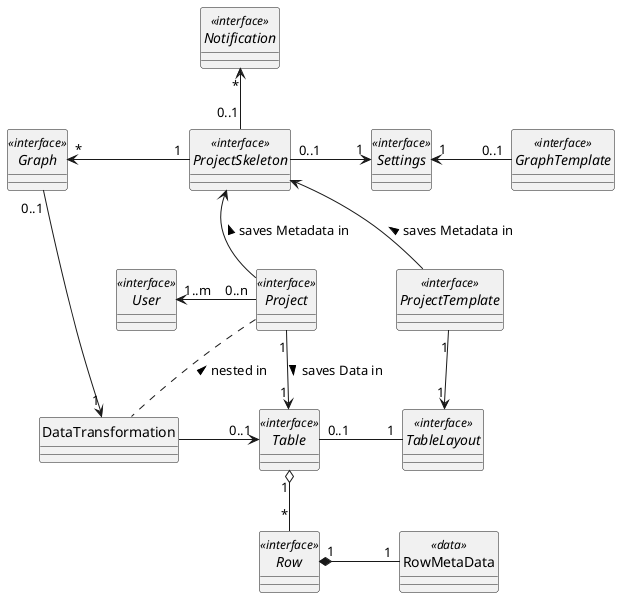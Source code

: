 @startuml

skinparam monochrome true
skinparam shadowing false
skinparam genericDisplay old
skinparam classAttributeIconSize 0
skinparam nodesep 80
skinparam ranksep 60
hide circle

interface Project <<interface>>
interface ProjectSkeleton <<interface>>
Project -up-> ProjectSkeleton : saves Metadata in >
interface ProjectTemplate <<interface>>
ProjectSkeleton <-- ProjectTemplate : saves Metadata in <

interface Settings <<interface>>
ProjectSkeleton "0..1" -right-> "1" Settings
Settings "1" <- "0..1" GraphTemplate

interface Row <<interface>>
interface Table <<interface>>
Project "1" -> "1" Table : saves Data in >
Row "*" -up-o "1" Table

interface Graph <<interface>>
ProjectSkeleton "1" -left-> "*" Graph
Graph "0..1" -> "1" DataTransformation

interface Notification <<interface>>
ProjectSkeleton "0..1" -up-> "*" Notification

interface GraphTemplate <<interface>>

class RowMetaData <<data>>
Row "1" *- "1" RowMetaData

interface TableLayout <<interface>>
Table "0..1" - "1" TableLayout

class DataTransformation
DataTransformation -> "0..1" Table
Project .. DataTransformation : nested in <
Project -[hidden]> ProjectTemplate
ProjectTemplate "1" --> "1" TableLayout

interface User <<interface>>

User "1..m" <- "0..n" Project

@enduml